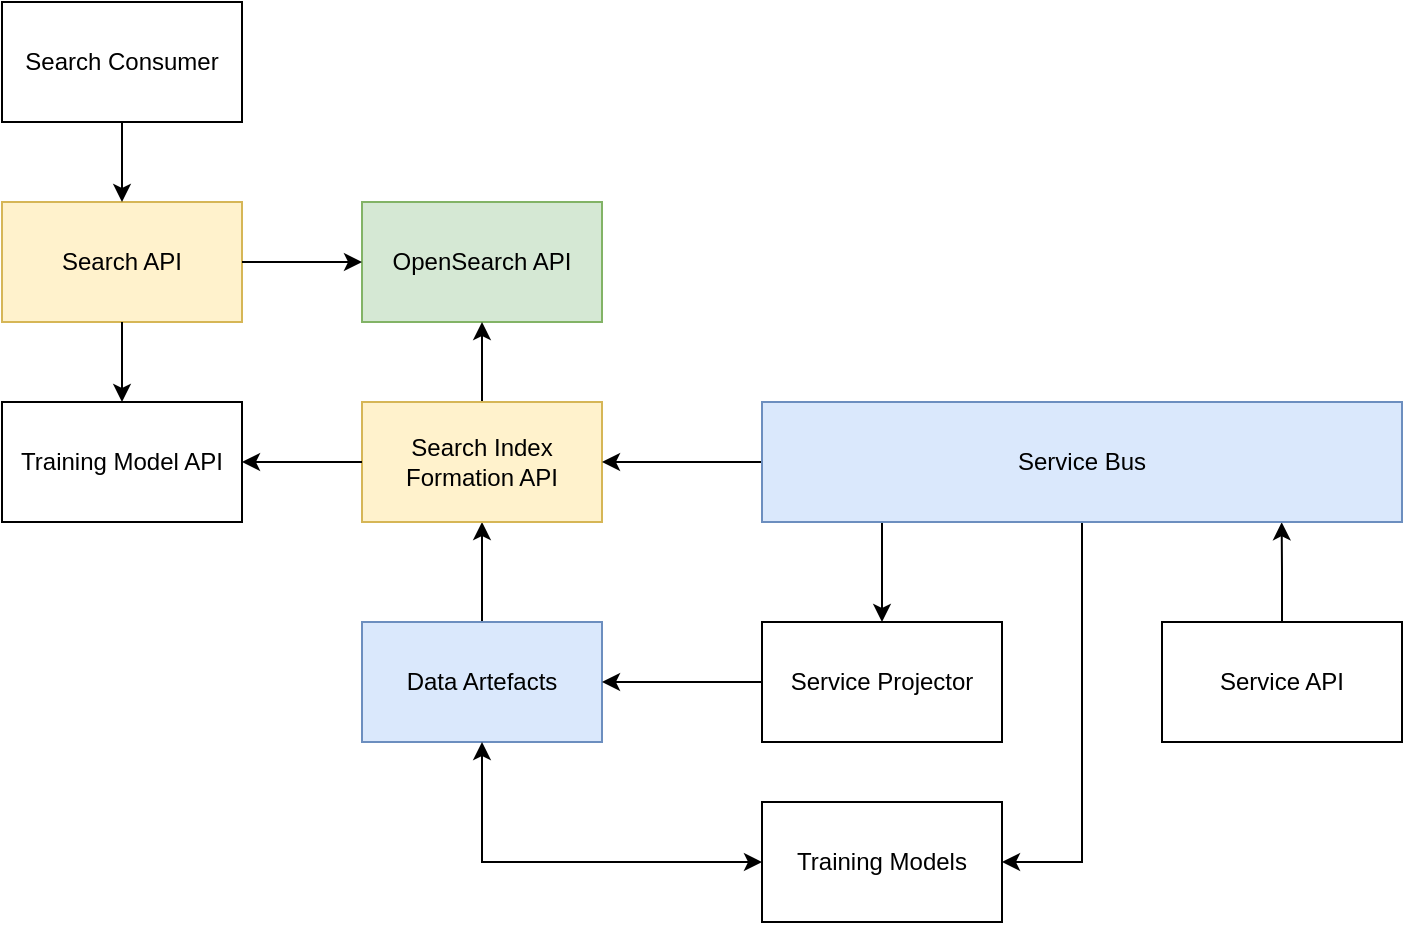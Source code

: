 <mxfile version="17.4.2" type="device"><diagram name="Page-1" id="5f0bae14-7c28-e335-631c-24af17079c00"><mxGraphModel dx="2703" dy="1691" grid="1" gridSize="10" guides="1" tooltips="1" connect="1" arrows="1" fold="1" page="1" pageScale="1" pageWidth="1100" pageHeight="850" background="none" math="0" shadow="0"><root><mxCell id="0"/><mxCell id="1" parent="0"/><mxCell id="Pag4l98W8sCS6OvRH1YE-3" value="OpenSearch API" style="rounded=0;whiteSpace=wrap;html=1;fillColor=#d5e8d4;strokeColor=#82b366;" parent="1" vertex="1"><mxGeometry x="380" y="295" width="120" height="60" as="geometry"/></mxCell><mxCell id="Pag4l98W8sCS6OvRH1YE-11" value="Search API" style="whiteSpace=wrap;html=1;rounded=0;fillColor=#fff2cc;strokeColor=#d6b656;" parent="1" vertex="1"><mxGeometry x="200" y="295" width="120" height="60" as="geometry"/></mxCell><mxCell id="ahNLAv27ysyrxwW_IW0J-1" value="" style="edgeStyle=orthogonalEdgeStyle;rounded=0;orthogonalLoop=1;jettySize=auto;html=1;" edge="1" parent="1" source="Pag4l98W8sCS6OvRH1YE-13" target="Pag4l98W8sCS6OvRH1YE-11"><mxGeometry relative="1" as="geometry"/></mxCell><mxCell id="Pag4l98W8sCS6OvRH1YE-13" value="Search Consumer" style="whiteSpace=wrap;html=1;rounded=0;" parent="1" vertex="1"><mxGeometry x="200" y="195" width="120" height="60" as="geometry"/></mxCell><mxCell id="Pag4l98W8sCS6OvRH1YE-19" value="" style="edgeStyle=orthogonalEdgeStyle;rounded=0;orthogonalLoop=1;jettySize=auto;html=1;" parent="1" source="Pag4l98W8sCS6OvRH1YE-15" target="Pag4l98W8sCS6OvRH1YE-18" edge="1"><mxGeometry relative="1" as="geometry"/></mxCell><mxCell id="Pag4l98W8sCS6OvRH1YE-15" value="Data Artefacts" style="rounded=0;whiteSpace=wrap;html=1;fillColor=#dae8fc;strokeColor=#6c8ebf;" parent="1" vertex="1"><mxGeometry x="380" y="505" width="120" height="60" as="geometry"/></mxCell><mxCell id="xWIEb0X5ryjtWCyP-NSo-1" value="" style="edgeStyle=orthogonalEdgeStyle;rounded=0;orthogonalLoop=1;jettySize=auto;html=1;" parent="1" source="Pag4l98W8sCS6OvRH1YE-16" target="Pag4l98W8sCS6OvRH1YE-15" edge="1"><mxGeometry relative="1" as="geometry"/></mxCell><mxCell id="Pag4l98W8sCS6OvRH1YE-16" value="Service Projector" style="rounded=0;whiteSpace=wrap;html=1;" parent="1" vertex="1"><mxGeometry x="580" y="505" width="120" height="60" as="geometry"/></mxCell><mxCell id="Pag4l98W8sCS6OvRH1YE-20" value="" style="edgeStyle=orthogonalEdgeStyle;rounded=0;orthogonalLoop=1;jettySize=auto;html=1;" parent="1" source="Pag4l98W8sCS6OvRH1YE-18" target="Pag4l98W8sCS6OvRH1YE-3" edge="1"><mxGeometry relative="1" as="geometry"/></mxCell><mxCell id="Pag4l98W8sCS6OvRH1YE-18" value="Search Index Formation API" style="whiteSpace=wrap;html=1;rounded=0;fillColor=#fff2cc;strokeColor=#d6b656;" parent="1" vertex="1"><mxGeometry x="380" y="395" width="120" height="60" as="geometry"/></mxCell><mxCell id="Pag4l98W8sCS6OvRH1YE-21" value="Training Models" style="rounded=0;whiteSpace=wrap;html=1;" parent="1" vertex="1"><mxGeometry x="580" y="595" width="120" height="60" as="geometry"/></mxCell><mxCell id="Pag4l98W8sCS6OvRH1YE-23" value="" style="endArrow=classic;html=1;rounded=0;entryX=1;entryY=0.5;entryDx=0;entryDy=0;exitX=0.5;exitY=1;exitDx=0;exitDy=0;edgeStyle=orthogonalEdgeStyle;" parent="1" source="Pag4l98W8sCS6OvRH1YE-25" target="Pag4l98W8sCS6OvRH1YE-21" edge="1"><mxGeometry width="50" height="50" relative="1" as="geometry"><mxPoint x="880" y="785" as="sourcePoint"/><mxPoint x="930" y="735" as="targetPoint"/></mxGeometry></mxCell><mxCell id="Pag4l98W8sCS6OvRH1YE-28" value="" style="edgeStyle=orthogonalEdgeStyle;rounded=0;orthogonalLoop=1;jettySize=auto;html=1;entryX=0.812;entryY=1.002;entryDx=0;entryDy=0;entryPerimeter=0;" parent="1" source="Pag4l98W8sCS6OvRH1YE-24" target="Pag4l98W8sCS6OvRH1YE-25" edge="1"><mxGeometry relative="1" as="geometry"><mxPoint x="840" y="465" as="targetPoint"/></mxGeometry></mxCell><mxCell id="Pag4l98W8sCS6OvRH1YE-24" value="Service API" style="rounded=0;whiteSpace=wrap;html=1;" parent="1" vertex="1"><mxGeometry x="780" y="505" width="120" height="60" as="geometry"/></mxCell><mxCell id="Pag4l98W8sCS6OvRH1YE-27" value="" style="edgeStyle=orthogonalEdgeStyle;rounded=0;orthogonalLoop=1;jettySize=auto;html=1;exitX=0.25;exitY=1;exitDx=0;exitDy=0;" parent="1" source="Pag4l98W8sCS6OvRH1YE-25" target="Pag4l98W8sCS6OvRH1YE-16" edge="1"><mxGeometry relative="1" as="geometry"><Array as="points"><mxPoint x="640" y="455"/></Array></mxGeometry></mxCell><mxCell id="xWIEb0X5ryjtWCyP-NSo-3" value="" style="edgeStyle=orthogonalEdgeStyle;rounded=0;orthogonalLoop=1;jettySize=auto;html=1;" parent="1" source="Pag4l98W8sCS6OvRH1YE-25" target="Pag4l98W8sCS6OvRH1YE-18" edge="1"><mxGeometry relative="1" as="geometry"/></mxCell><mxCell id="Pag4l98W8sCS6OvRH1YE-25" value="Service Bus" style="whiteSpace=wrap;html=1;rounded=0;fillColor=#dae8fc;strokeColor=#6c8ebf;" parent="1" vertex="1"><mxGeometry x="580" y="395" width="320" height="60" as="geometry"/></mxCell><mxCell id="xWIEb0X5ryjtWCyP-NSo-2" value="" style="endArrow=classic;startArrow=classic;html=1;rounded=0;entryX=0.5;entryY=1;entryDx=0;entryDy=0;exitX=0;exitY=0.5;exitDx=0;exitDy=0;edgeStyle=orthogonalEdgeStyle;" parent="1" source="Pag4l98W8sCS6OvRH1YE-21" target="Pag4l98W8sCS6OvRH1YE-15" edge="1"><mxGeometry width="50" height="50" relative="1" as="geometry"><mxPoint x="460" y="655" as="sourcePoint"/><mxPoint x="510" y="605" as="targetPoint"/></mxGeometry></mxCell><mxCell id="HAneumcDpD4EtU1_IKXp-1" value="Training Model API" style="rounded=0;whiteSpace=wrap;html=1;" parent="1" vertex="1"><mxGeometry x="200" y="395" width="120" height="60" as="geometry"/></mxCell><mxCell id="HAneumcDpD4EtU1_IKXp-6" value="" style="endArrow=classic;html=1;rounded=0;exitX=0;exitY=0.5;exitDx=0;exitDy=0;edgeStyle=orthogonalEdgeStyle;" parent="1" source="Pag4l98W8sCS6OvRH1YE-18" target="HAneumcDpD4EtU1_IKXp-1" edge="1"><mxGeometry width="50" height="50" relative="1" as="geometry"><mxPoint x="220" y="385" as="sourcePoint"/><mxPoint x="270" y="335" as="targetPoint"/></mxGeometry></mxCell><mxCell id="HAneumcDpD4EtU1_IKXp-10" value="" style="endArrow=classic;html=1;rounded=0;exitX=1;exitY=0.5;exitDx=0;exitDy=0;entryX=0;entryY=0.5;entryDx=0;entryDy=0;" parent="1" source="Pag4l98W8sCS6OvRH1YE-11" target="Pag4l98W8sCS6OvRH1YE-3" edge="1"><mxGeometry width="50" height="50" relative="1" as="geometry"><mxPoint x="580" y="295" as="sourcePoint"/><mxPoint x="630" y="245" as="targetPoint"/></mxGeometry></mxCell><mxCell id="HAneumcDpD4EtU1_IKXp-11" value="" style="endArrow=classic;html=1;rounded=0;entryX=0.5;entryY=0;entryDx=0;entryDy=0;exitX=0.5;exitY=1;exitDx=0;exitDy=0;edgeStyle=orthogonalEdgeStyle;" parent="1" source="Pag4l98W8sCS6OvRH1YE-11" target="HAneumcDpD4EtU1_IKXp-1" edge="1"><mxGeometry width="50" height="50" relative="1" as="geometry"><mxPoint x="280" y="305" as="sourcePoint"/><mxPoint x="330" y="255" as="targetPoint"/></mxGeometry></mxCell></root></mxGraphModel></diagram></mxfile>